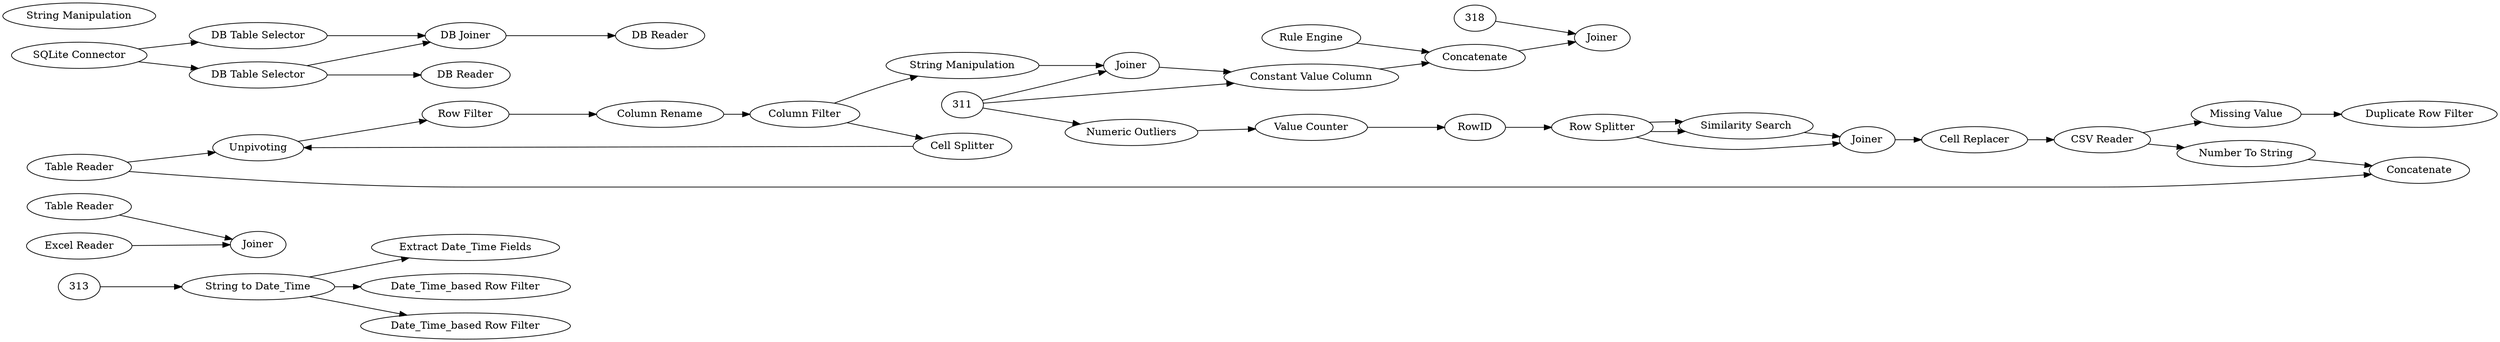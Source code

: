 digraph {
	223 [label="Extract Date_Time Fields"]
	241 [label="String to Date_Time"]
	250 [label="Date_Time_based Row Filter"]
	253 [label="Date_Time_based Row Filter"]
	285 [label="Table Reader"]
	287 [label=Joiner]
	290 [label="Excel Reader"]
	295 [label=Joiner]
	297 [label=Joiner]
	278 [label="SQLite Connector"]
	279 [label="DB Table Selector"]
	280 [label="DB Table Selector"]
	281 [label="DB Joiner"]
	282 [label="DB Reader"]
	283 [label="DB Reader"]
	195 [label="Column Rename"]
	219 [label=Unpivoting]
	220 [label="Row Filter"]
	221 [label="Column Filter"]
	231 [label="Constant Value Column"]
	232 [label="Rule Engine"]
	296 [label=Concatenate]
	161 [label="Cell Splitter"]
	168 [label="String Manipulation"]
	312 [label="String Manipulation"]
	269 [label="Numeric Outliers"]
	276 [label="Missing Value"]
	299 [label="Duplicate Row Filter"]
	301 [label="Rule Engine"]
	176 [label="Cell Replacer"]
	187 [label="Similarity Search"]
	192 [label=Joiner]
	291 [label="Value Counter"]
	293 [label=RowID]
	307 [label="Row Splitter"]
	288 [label="Table Reader"]
	289 [label=Concatenate]
	300 [label="Number To String"]
	301 [label="CSV Reader"]
	285 -> 287
	290 -> 287
	278 -> 279
	278 -> 280
	279 -> 283
	279 -> 281
	280 -> 281
	281 -> 282
	195 -> 221
	219 -> 220
	220 -> 195
	231 -> 296
	232 -> 296
	161 -> 219
	221 -> 168
	187 -> 192
	192 -> 176
	291 -> 293
	293 -> 307
	307 -> 192
	307 -> 187
	307 -> 187
	288 -> 289
	300 -> 289
	301 -> 300
	269 -> 291
	276 -> 299
	301 -> 276
	176 -> 301
	311 -> 269
	288 -> 219
	295 -> 231
	311 -> 295
	311 -> 231
	221 -> 161
	296 -> 297
	168 -> 295
	318 -> 297
	241 -> 250
	241 -> 253
	241 -> 223
	313 -> 241
	rankdir=LR
}
